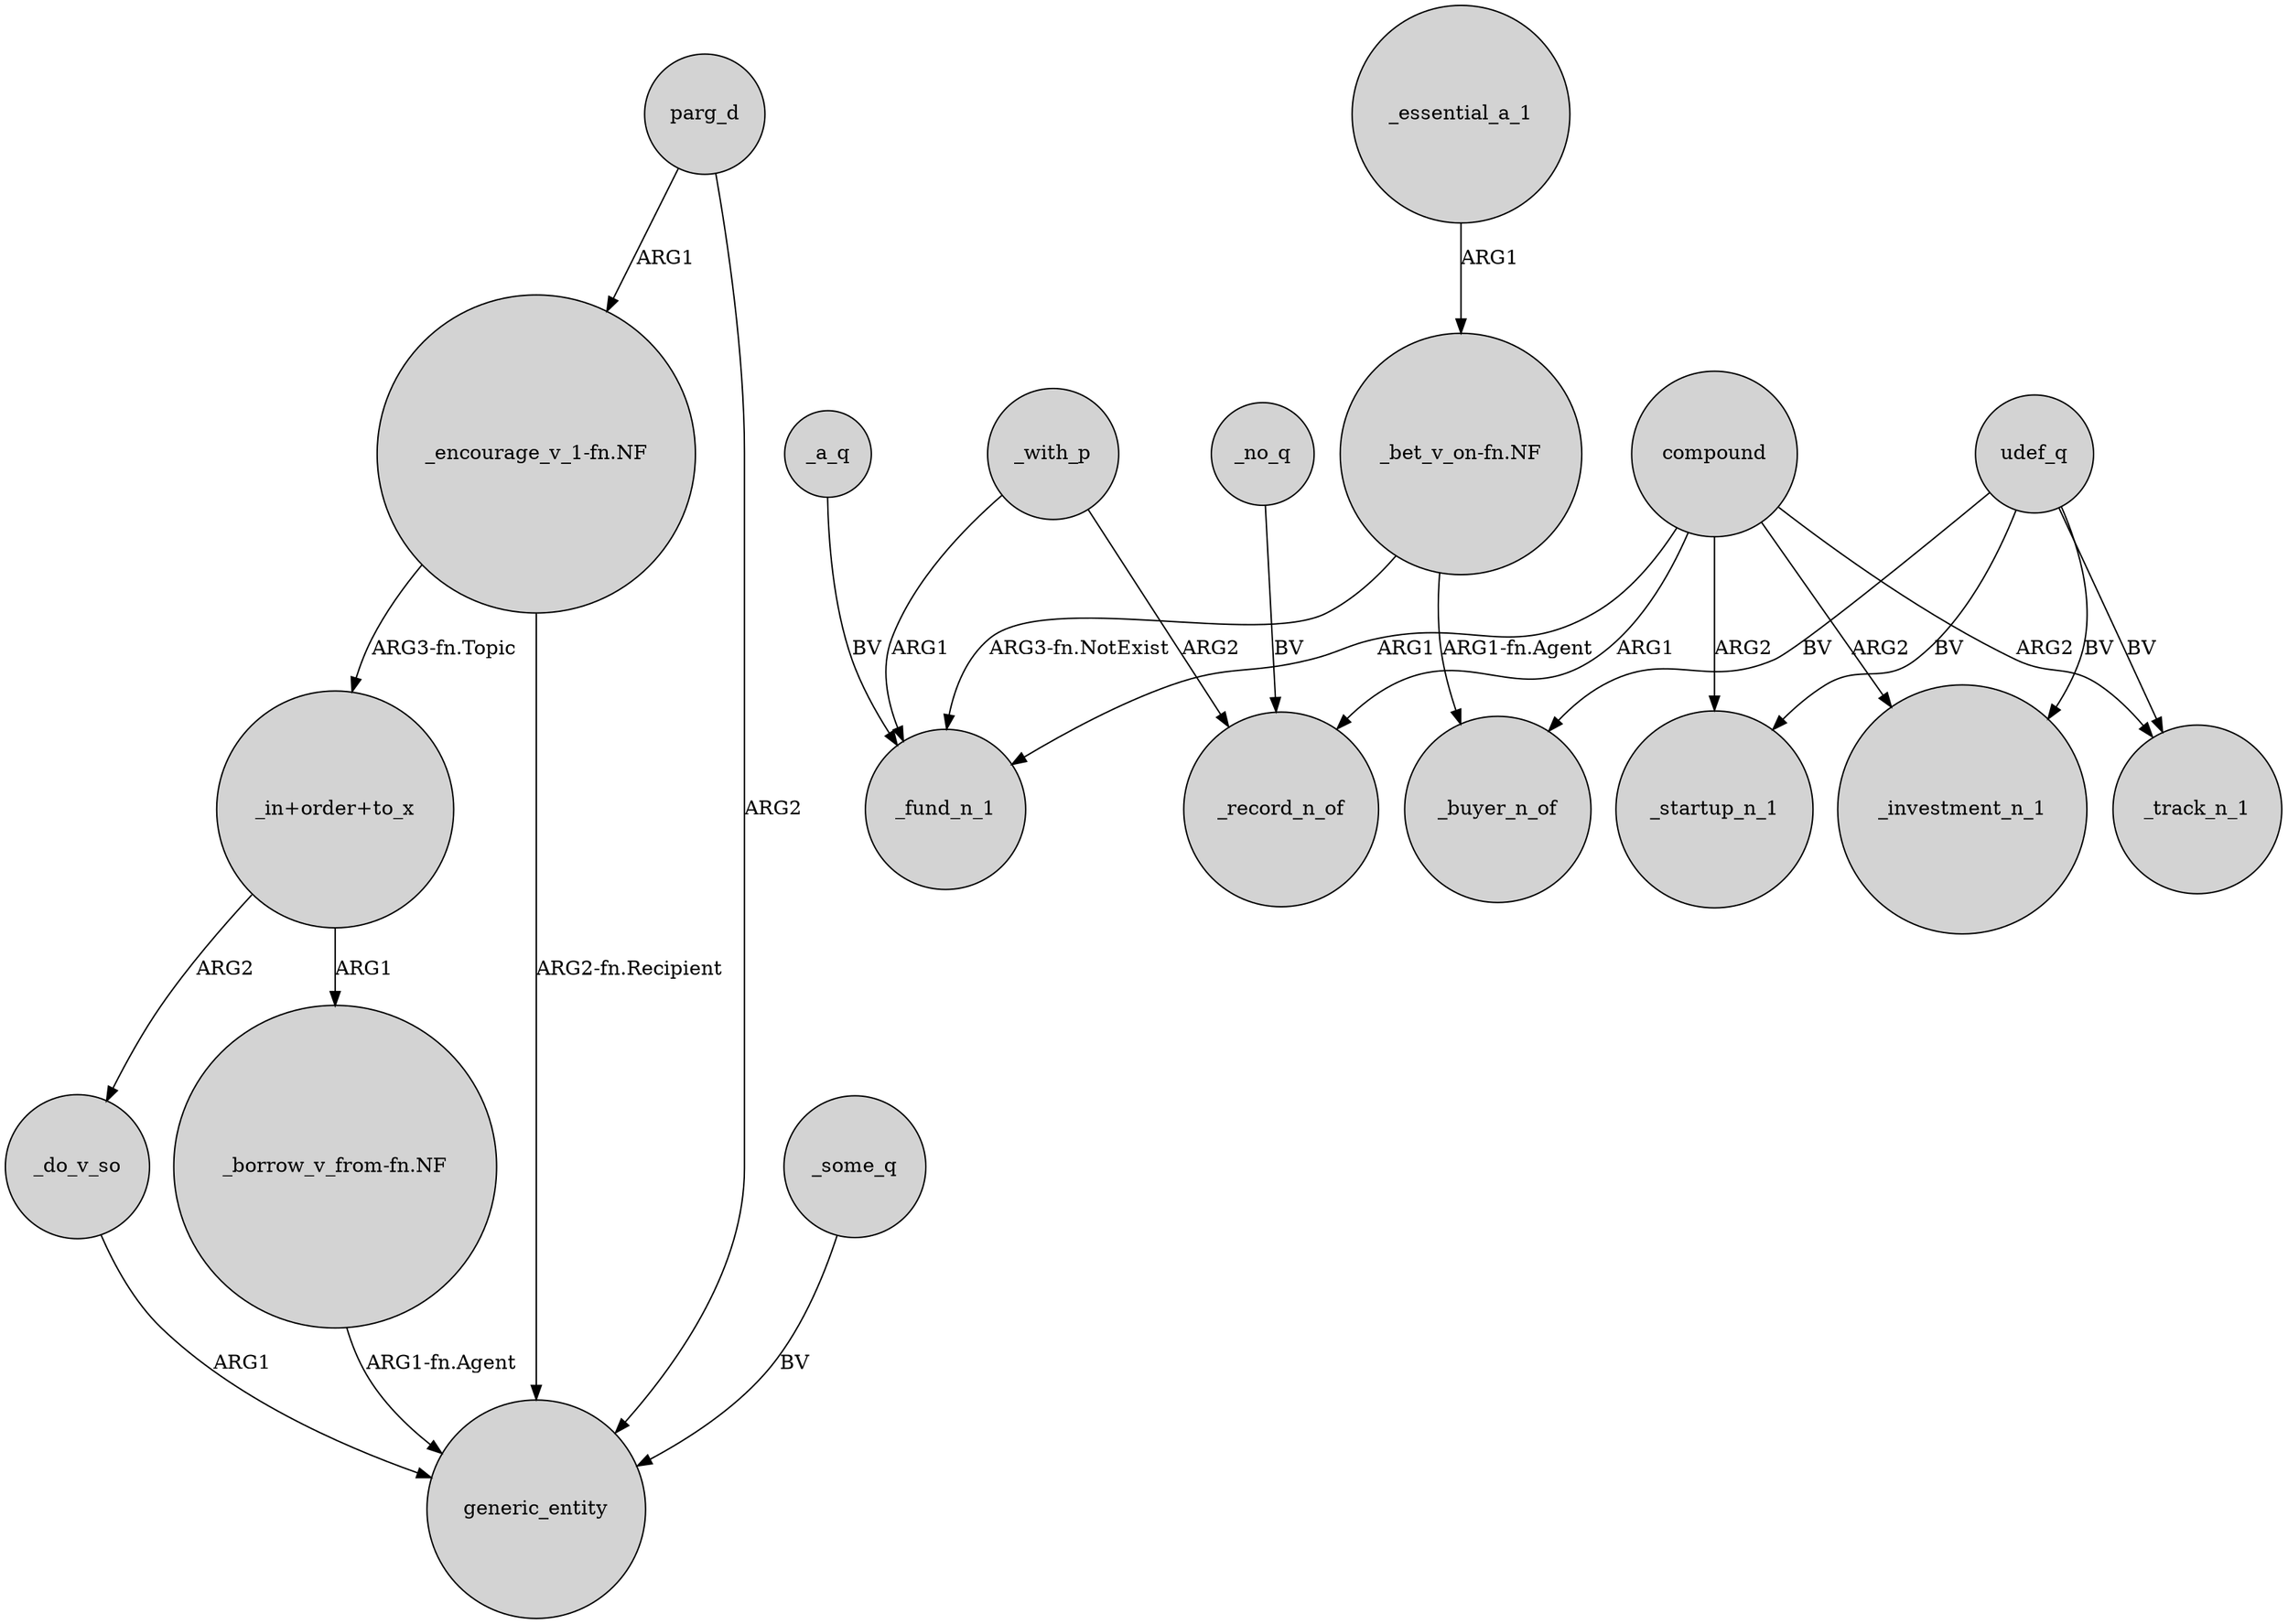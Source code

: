 digraph {
	node [shape=circle style=filled]
	"_in+order+to_x" -> _do_v_so [label=ARG2]
	"_bet_v_on-fn.NF" -> _fund_n_1 [label="ARG3-fn.NotExist"]
	"_encourage_v_1-fn.NF" -> "_in+order+to_x" [label="ARG3-fn.Topic"]
	udef_q -> _buyer_n_of [label=BV]
	parg_d -> generic_entity [label=ARG2]
	"_in+order+to_x" -> "_borrow_v_from-fn.NF" [label=ARG1]
	compound -> _investment_n_1 [label=ARG2]
	_with_p -> _record_n_of [label=ARG2]
	_a_q -> _fund_n_1 [label=BV]
	parg_d -> "_encourage_v_1-fn.NF" [label=ARG1]
	compound -> _startup_n_1 [label=ARG2]
	udef_q -> _track_n_1 [label=BV]
	_some_q -> generic_entity [label=BV]
	_do_v_so -> generic_entity [label=ARG1]
	compound -> _track_n_1 [label=ARG2]
	"_encourage_v_1-fn.NF" -> generic_entity [label="ARG2-fn.Recipient"]
	"_borrow_v_from-fn.NF" -> generic_entity [label="ARG1-fn.Agent"]
	_essential_a_1 -> "_bet_v_on-fn.NF" [label=ARG1]
	_no_q -> _record_n_of [label=BV]
	udef_q -> _investment_n_1 [label=BV]
	"_bet_v_on-fn.NF" -> _buyer_n_of [label="ARG1-fn.Agent"]
	udef_q -> _startup_n_1 [label=BV]
	compound -> _record_n_of [label=ARG1]
	compound -> _fund_n_1 [label=ARG1]
	_with_p -> _fund_n_1 [label=ARG1]
}
